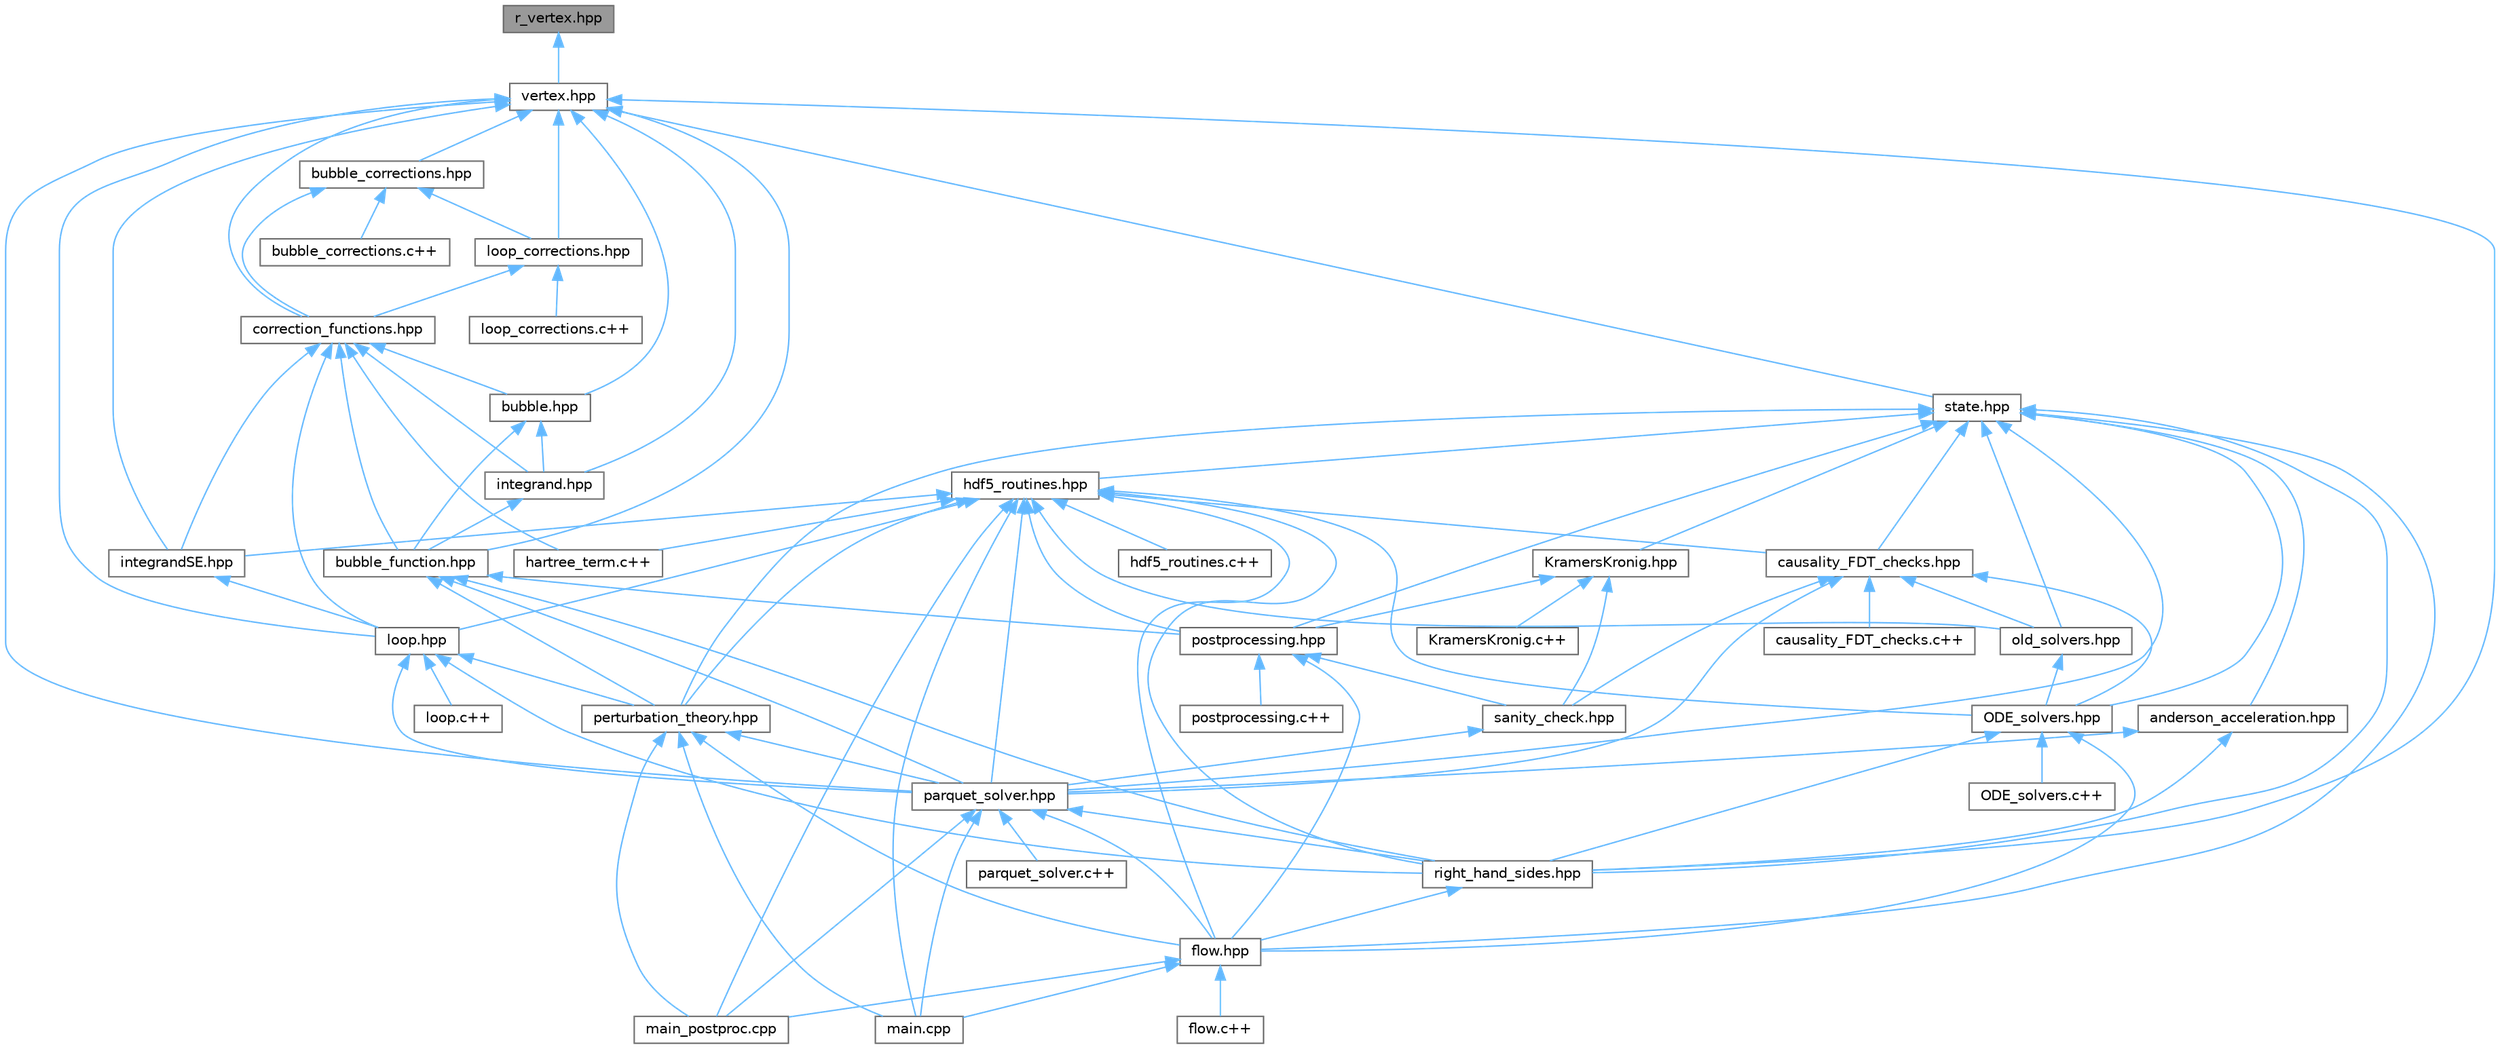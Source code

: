 digraph "r_vertex.hpp"
{
 // INTERACTIVE_SVG=YES
 // LATEX_PDF_SIZE
  bgcolor="transparent";
  edge [fontname=Helvetica,fontsize=10,labelfontname=Helvetica,labelfontsize=10];
  node [fontname=Helvetica,fontsize=10,shape=box,height=0.2,width=0.4];
  Node1 [id="Node000001",label="r_vertex.hpp",height=0.2,width=0.4,color="gray40", fillcolor="grey60", style="filled", fontcolor="black",tooltip=" "];
  Node1 -> Node2 [id="edge1_Node000001_Node000002",dir="back",color="steelblue1",style="solid",tooltip=" "];
  Node2 [id="Node000002",label="vertex.hpp",height=0.2,width=0.4,color="grey40", fillcolor="white", style="filled",URL="$d1/d2d/vertex_8hpp.html",tooltip=" "];
  Node2 -> Node3 [id="edge2_Node000002_Node000003",dir="back",color="steelblue1",style="solid",tooltip=" "];
  Node3 [id="Node000003",label="bubble.hpp",height=0.2,width=0.4,color="grey40", fillcolor="white", style="filled",URL="$d0/dac/bubble_8hpp.html",tooltip=" "];
  Node3 -> Node4 [id="edge3_Node000003_Node000004",dir="back",color="steelblue1",style="solid",tooltip=" "];
  Node4 [id="Node000004",label="bubble_function.hpp",height=0.2,width=0.4,color="grey40", fillcolor="white", style="filled",URL="$de/de8/bubble__function_8hpp.html",tooltip=" "];
  Node4 -> Node5 [id="edge4_Node000004_Node000005",dir="back",color="steelblue1",style="solid",tooltip=" "];
  Node5 [id="Node000005",label="parquet_solver.hpp",height=0.2,width=0.4,color="grey40", fillcolor="white", style="filled",URL="$dd/d0a/parquet__solver_8hpp.html",tooltip=" "];
  Node5 -> Node6 [id="edge5_Node000005_Node000006",dir="back",color="steelblue1",style="solid",tooltip=" "];
  Node6 [id="Node000006",label="flow.hpp",height=0.2,width=0.4,color="grey40", fillcolor="white", style="filled",URL="$d5/d21/flow_8hpp.html",tooltip=" "];
  Node6 -> Node7 [id="edge6_Node000006_Node000007",dir="back",color="steelblue1",style="solid",tooltip=" "];
  Node7 [id="Node000007",label="flow.c++",height=0.2,width=0.4,color="grey40", fillcolor="white", style="filled",URL="$d4/dde/flow_8c_09_09.html",tooltip=" "];
  Node6 -> Node8 [id="edge7_Node000006_Node000008",dir="back",color="steelblue1",style="solid",tooltip=" "];
  Node8 [id="Node000008",label="main.cpp",height=0.2,width=0.4,color="grey40", fillcolor="white", style="filled",URL="$df/d0a/main_8cpp.html",tooltip=" "];
  Node6 -> Node9 [id="edge8_Node000006_Node000009",dir="back",color="steelblue1",style="solid",tooltip=" "];
  Node9 [id="Node000009",label="main_postproc.cpp",height=0.2,width=0.4,color="grey40", fillcolor="white", style="filled",URL="$dd/d00/main__postproc_8cpp.html",tooltip=" "];
  Node5 -> Node8 [id="edge9_Node000005_Node000008",dir="back",color="steelblue1",style="solid",tooltip=" "];
  Node5 -> Node9 [id="edge10_Node000005_Node000009",dir="back",color="steelblue1",style="solid",tooltip=" "];
  Node5 -> Node10 [id="edge11_Node000005_Node000010",dir="back",color="steelblue1",style="solid",tooltip=" "];
  Node10 [id="Node000010",label="parquet_solver.c++",height=0.2,width=0.4,color="grey40", fillcolor="white", style="filled",URL="$d5/d94/parquet__solver_8c_09_09.html",tooltip=" "];
  Node5 -> Node11 [id="edge12_Node000005_Node000011",dir="back",color="steelblue1",style="solid",tooltip=" "];
  Node11 [id="Node000011",label="right_hand_sides.hpp",height=0.2,width=0.4,color="grey40", fillcolor="white", style="filled",URL="$d8/dea/right__hand__sides_8hpp.html",tooltip=" "];
  Node11 -> Node6 [id="edge13_Node000011_Node000006",dir="back",color="steelblue1",style="solid",tooltip=" "];
  Node4 -> Node12 [id="edge14_Node000004_Node000012",dir="back",color="steelblue1",style="solid",tooltip=" "];
  Node12 [id="Node000012",label="perturbation_theory.hpp",height=0.2,width=0.4,color="grey40", fillcolor="white", style="filled",URL="$d5/d0d/perturbation__theory_8hpp.html",tooltip=" "];
  Node12 -> Node6 [id="edge15_Node000012_Node000006",dir="back",color="steelblue1",style="solid",tooltip=" "];
  Node12 -> Node8 [id="edge16_Node000012_Node000008",dir="back",color="steelblue1",style="solid",tooltip=" "];
  Node12 -> Node9 [id="edge17_Node000012_Node000009",dir="back",color="steelblue1",style="solid",tooltip=" "];
  Node12 -> Node5 [id="edge18_Node000012_Node000005",dir="back",color="steelblue1",style="solid",tooltip=" "];
  Node4 -> Node13 [id="edge19_Node000004_Node000013",dir="back",color="steelblue1",style="solid",tooltip=" "];
  Node13 [id="Node000013",label="postprocessing.hpp",height=0.2,width=0.4,color="grey40", fillcolor="white", style="filled",URL="$d4/d81/postprocessing_8hpp.html",tooltip=" "];
  Node13 -> Node6 [id="edge20_Node000013_Node000006",dir="back",color="steelblue1",style="solid",tooltip=" "];
  Node13 -> Node14 [id="edge21_Node000013_Node000014",dir="back",color="steelblue1",style="solid",tooltip=" "];
  Node14 [id="Node000014",label="postprocessing.c++",height=0.2,width=0.4,color="grey40", fillcolor="white", style="filled",URL="$d9/dae/postprocessing_8c_09_09.html",tooltip=" "];
  Node13 -> Node15 [id="edge22_Node000013_Node000015",dir="back",color="steelblue1",style="solid",tooltip=" "];
  Node15 [id="Node000015",label="sanity_check.hpp",height=0.2,width=0.4,color="grey40", fillcolor="white", style="filled",URL="$d2/d3f/sanity__check_8hpp.html",tooltip=" "];
  Node15 -> Node5 [id="edge23_Node000015_Node000005",dir="back",color="steelblue1",style="solid",tooltip=" "];
  Node4 -> Node11 [id="edge24_Node000004_Node000011",dir="back",color="steelblue1",style="solid",tooltip=" "];
  Node3 -> Node16 [id="edge25_Node000003_Node000016",dir="back",color="steelblue1",style="solid",tooltip=" "];
  Node16 [id="Node000016",label="integrand.hpp",height=0.2,width=0.4,color="grey40", fillcolor="white", style="filled",URL="$df/d83/integrand_8hpp.html",tooltip=" "];
  Node16 -> Node4 [id="edge26_Node000016_Node000004",dir="back",color="steelblue1",style="solid",tooltip=" "];
  Node2 -> Node17 [id="edge27_Node000002_Node000017",dir="back",color="steelblue1",style="solid",tooltip=" "];
  Node17 [id="Node000017",label="bubble_corrections.hpp",height=0.2,width=0.4,color="grey40", fillcolor="white", style="filled",URL="$dd/dea/bubble__corrections_8hpp.html",tooltip=" "];
  Node17 -> Node18 [id="edge28_Node000017_Node000018",dir="back",color="steelblue1",style="solid",tooltip=" "];
  Node18 [id="Node000018",label="bubble_corrections.c++",height=0.2,width=0.4,color="grey40", fillcolor="white", style="filled",URL="$d7/d3a/bubble__corrections_8c_09_09.html",tooltip=" "];
  Node17 -> Node19 [id="edge29_Node000017_Node000019",dir="back",color="steelblue1",style="solid",tooltip=" "];
  Node19 [id="Node000019",label="correction_functions.hpp",height=0.2,width=0.4,color="grey40", fillcolor="white", style="filled",URL="$d2/df0/correction__functions_8hpp.html",tooltip=" "];
  Node19 -> Node3 [id="edge30_Node000019_Node000003",dir="back",color="steelblue1",style="solid",tooltip=" "];
  Node19 -> Node4 [id="edge31_Node000019_Node000004",dir="back",color="steelblue1",style="solid",tooltip=" "];
  Node19 -> Node20 [id="edge32_Node000019_Node000020",dir="back",color="steelblue1",style="solid",tooltip=" "];
  Node20 [id="Node000020",label="hartree_term.c++",height=0.2,width=0.4,color="grey40", fillcolor="white", style="filled",URL="$d4/d92/hartree__term_8c_09_09.html",tooltip=" "];
  Node19 -> Node16 [id="edge33_Node000019_Node000016",dir="back",color="steelblue1",style="solid",tooltip=" "];
  Node19 -> Node21 [id="edge34_Node000019_Node000021",dir="back",color="steelblue1",style="solid",tooltip=" "];
  Node21 [id="Node000021",label="integrandSE.hpp",height=0.2,width=0.4,color="grey40", fillcolor="white", style="filled",URL="$de/d65/integrandSE_8hpp.html",tooltip=" "];
  Node21 -> Node22 [id="edge35_Node000021_Node000022",dir="back",color="steelblue1",style="solid",tooltip=" "];
  Node22 [id="Node000022",label="loop.hpp",height=0.2,width=0.4,color="grey40", fillcolor="white", style="filled",URL="$d8/d1d/loop_8hpp.html",tooltip=" "];
  Node22 -> Node23 [id="edge36_Node000022_Node000023",dir="back",color="steelblue1",style="solid",tooltip=" "];
  Node23 [id="Node000023",label="loop.c++",height=0.2,width=0.4,color="grey40", fillcolor="white", style="filled",URL="$d5/dae/loop_8c_09_09.html",tooltip=" "];
  Node22 -> Node5 [id="edge37_Node000022_Node000005",dir="back",color="steelblue1",style="solid",tooltip=" "];
  Node22 -> Node12 [id="edge38_Node000022_Node000012",dir="back",color="steelblue1",style="solid",tooltip=" "];
  Node22 -> Node11 [id="edge39_Node000022_Node000011",dir="back",color="steelblue1",style="solid",tooltip=" "];
  Node19 -> Node22 [id="edge40_Node000019_Node000022",dir="back",color="steelblue1",style="solid",tooltip=" "];
  Node17 -> Node24 [id="edge41_Node000017_Node000024",dir="back",color="steelblue1",style="solid",tooltip=" "];
  Node24 [id="Node000024",label="loop_corrections.hpp",height=0.2,width=0.4,color="grey40", fillcolor="white", style="filled",URL="$d0/d0e/loop__corrections_8hpp.html",tooltip=" "];
  Node24 -> Node19 [id="edge42_Node000024_Node000019",dir="back",color="steelblue1",style="solid",tooltip=" "];
  Node24 -> Node25 [id="edge43_Node000024_Node000025",dir="back",color="steelblue1",style="solid",tooltip=" "];
  Node25 [id="Node000025",label="loop_corrections.c++",height=0.2,width=0.4,color="grey40", fillcolor="white", style="filled",URL="$d7/df0/loop__corrections_8c_09_09.html",tooltip=" "];
  Node2 -> Node4 [id="edge44_Node000002_Node000004",dir="back",color="steelblue1",style="solid",tooltip=" "];
  Node2 -> Node19 [id="edge45_Node000002_Node000019",dir="back",color="steelblue1",style="solid",tooltip=" "];
  Node2 -> Node16 [id="edge46_Node000002_Node000016",dir="back",color="steelblue1",style="solid",tooltip=" "];
  Node2 -> Node21 [id="edge47_Node000002_Node000021",dir="back",color="steelblue1",style="solid",tooltip=" "];
  Node2 -> Node22 [id="edge48_Node000002_Node000022",dir="back",color="steelblue1",style="solid",tooltip=" "];
  Node2 -> Node24 [id="edge49_Node000002_Node000024",dir="back",color="steelblue1",style="solid",tooltip=" "];
  Node2 -> Node5 [id="edge50_Node000002_Node000005",dir="back",color="steelblue1",style="solid",tooltip=" "];
  Node2 -> Node11 [id="edge51_Node000002_Node000011",dir="back",color="steelblue1",style="solid",tooltip=" "];
  Node2 -> Node26 [id="edge52_Node000002_Node000026",dir="back",color="steelblue1",style="solid",tooltip=" "];
  Node26 [id="Node000026",label="state.hpp",height=0.2,width=0.4,color="grey40", fillcolor="white", style="filled",URL="$da/d3b/state_8hpp.html",tooltip=" "];
  Node26 -> Node27 [id="edge53_Node000026_Node000027",dir="back",color="steelblue1",style="solid",tooltip=" "];
  Node27 [id="Node000027",label="KramersKronig.hpp",height=0.2,width=0.4,color="grey40", fillcolor="white", style="filled",URL="$d1/db3/KramersKronig_8hpp.html",tooltip=" "];
  Node27 -> Node28 [id="edge54_Node000027_Node000028",dir="back",color="steelblue1",style="solid",tooltip=" "];
  Node28 [id="Node000028",label="KramersKronig.c++",height=0.2,width=0.4,color="grey40", fillcolor="white", style="filled",URL="$d7/d43/KramersKronig_8c_09_09.html",tooltip=" "];
  Node27 -> Node13 [id="edge55_Node000027_Node000013",dir="back",color="steelblue1",style="solid",tooltip=" "];
  Node27 -> Node15 [id="edge56_Node000027_Node000015",dir="back",color="steelblue1",style="solid",tooltip=" "];
  Node26 -> Node29 [id="edge57_Node000026_Node000029",dir="back",color="steelblue1",style="solid",tooltip=" "];
  Node29 [id="Node000029",label="ODE_solvers.hpp",height=0.2,width=0.4,color="grey40", fillcolor="white", style="filled",URL="$da/dc3/ODE__solvers_8hpp.html",tooltip=" "];
  Node29 -> Node30 [id="edge58_Node000029_Node000030",dir="back",color="steelblue1",style="solid",tooltip=" "];
  Node30 [id="Node000030",label="ODE_solvers.c++",height=0.2,width=0.4,color="grey40", fillcolor="white", style="filled",URL="$de/dd8/ODE__solvers_8c_09_09.html",tooltip=" "];
  Node29 -> Node6 [id="edge59_Node000029_Node000006",dir="back",color="steelblue1",style="solid",tooltip=" "];
  Node29 -> Node11 [id="edge60_Node000029_Node000011",dir="back",color="steelblue1",style="solid",tooltip=" "];
  Node26 -> Node31 [id="edge61_Node000026_Node000031",dir="back",color="steelblue1",style="solid",tooltip=" "];
  Node31 [id="Node000031",label="anderson_acceleration.hpp",height=0.2,width=0.4,color="grey40", fillcolor="white", style="filled",URL="$d6/d7b/anderson__acceleration_8hpp.html",tooltip=" "];
  Node31 -> Node5 [id="edge62_Node000031_Node000005",dir="back",color="steelblue1",style="solid",tooltip=" "];
  Node31 -> Node11 [id="edge63_Node000031_Node000011",dir="back",color="steelblue1",style="solid",tooltip=" "];
  Node26 -> Node32 [id="edge64_Node000026_Node000032",dir="back",color="steelblue1",style="solid",tooltip=" "];
  Node32 [id="Node000032",label="causality_FDT_checks.hpp",height=0.2,width=0.4,color="grey40", fillcolor="white", style="filled",URL="$d1/d75/causality__FDT__checks_8hpp.html",tooltip=" "];
  Node32 -> Node29 [id="edge65_Node000032_Node000029",dir="back",color="steelblue1",style="solid",tooltip=" "];
  Node32 -> Node33 [id="edge66_Node000032_Node000033",dir="back",color="steelblue1",style="solid",tooltip=" "];
  Node33 [id="Node000033",label="causality_FDT_checks.c++",height=0.2,width=0.4,color="grey40", fillcolor="white", style="filled",URL="$d8/dca/causality__FDT__checks_8c_09_09.html",tooltip=" "];
  Node32 -> Node34 [id="edge67_Node000032_Node000034",dir="back",color="steelblue1",style="solid",tooltip=" "];
  Node34 [id="Node000034",label="old_solvers.hpp",height=0.2,width=0.4,color="grey40", fillcolor="white", style="filled",URL="$dd/df7/old__solvers_8hpp.html",tooltip=" "];
  Node34 -> Node29 [id="edge68_Node000034_Node000029",dir="back",color="steelblue1",style="solid",tooltip=" "];
  Node32 -> Node5 [id="edge69_Node000032_Node000005",dir="back",color="steelblue1",style="solid",tooltip=" "];
  Node32 -> Node15 [id="edge70_Node000032_Node000015",dir="back",color="steelblue1",style="solid",tooltip=" "];
  Node26 -> Node6 [id="edge71_Node000026_Node000006",dir="back",color="steelblue1",style="solid",tooltip=" "];
  Node26 -> Node35 [id="edge72_Node000026_Node000035",dir="back",color="steelblue1",style="solid",tooltip=" "];
  Node35 [id="Node000035",label="hdf5_routines.hpp",height=0.2,width=0.4,color="grey40", fillcolor="white", style="filled",URL="$d5/de4/hdf5__routines_8hpp.html",tooltip=" "];
  Node35 -> Node29 [id="edge73_Node000035_Node000029",dir="back",color="steelblue1",style="solid",tooltip=" "];
  Node35 -> Node32 [id="edge74_Node000035_Node000032",dir="back",color="steelblue1",style="solid",tooltip=" "];
  Node35 -> Node6 [id="edge75_Node000035_Node000006",dir="back",color="steelblue1",style="solid",tooltip=" "];
  Node35 -> Node20 [id="edge76_Node000035_Node000020",dir="back",color="steelblue1",style="solid",tooltip=" "];
  Node35 -> Node36 [id="edge77_Node000035_Node000036",dir="back",color="steelblue1",style="solid",tooltip=" "];
  Node36 [id="Node000036",label="hdf5_routines.c++",height=0.2,width=0.4,color="grey40", fillcolor="white", style="filled",URL="$d5/d4f/hdf5__routines_8c_09_09.html",tooltip=" "];
  Node35 -> Node21 [id="edge78_Node000035_Node000021",dir="back",color="steelblue1",style="solid",tooltip=" "];
  Node35 -> Node22 [id="edge79_Node000035_Node000022",dir="back",color="steelblue1",style="solid",tooltip=" "];
  Node35 -> Node8 [id="edge80_Node000035_Node000008",dir="back",color="steelblue1",style="solid",tooltip=" "];
  Node35 -> Node9 [id="edge81_Node000035_Node000009",dir="back",color="steelblue1",style="solid",tooltip=" "];
  Node35 -> Node34 [id="edge82_Node000035_Node000034",dir="back",color="steelblue1",style="solid",tooltip=" "];
  Node35 -> Node5 [id="edge83_Node000035_Node000005",dir="back",color="steelblue1",style="solid",tooltip=" "];
  Node35 -> Node12 [id="edge84_Node000035_Node000012",dir="back",color="steelblue1",style="solid",tooltip=" "];
  Node35 -> Node13 [id="edge85_Node000035_Node000013",dir="back",color="steelblue1",style="solid",tooltip=" "];
  Node35 -> Node11 [id="edge86_Node000035_Node000011",dir="back",color="steelblue1",style="solid",tooltip=" "];
  Node26 -> Node34 [id="edge87_Node000026_Node000034",dir="back",color="steelblue1",style="solid",tooltip=" "];
  Node26 -> Node5 [id="edge88_Node000026_Node000005",dir="back",color="steelblue1",style="solid",tooltip=" "];
  Node26 -> Node12 [id="edge89_Node000026_Node000012",dir="back",color="steelblue1",style="solid",tooltip=" "];
  Node26 -> Node13 [id="edge90_Node000026_Node000013",dir="back",color="steelblue1",style="solid",tooltip=" "];
  Node26 -> Node11 [id="edge91_Node000026_Node000011",dir="back",color="steelblue1",style="solid",tooltip=" "];
}
